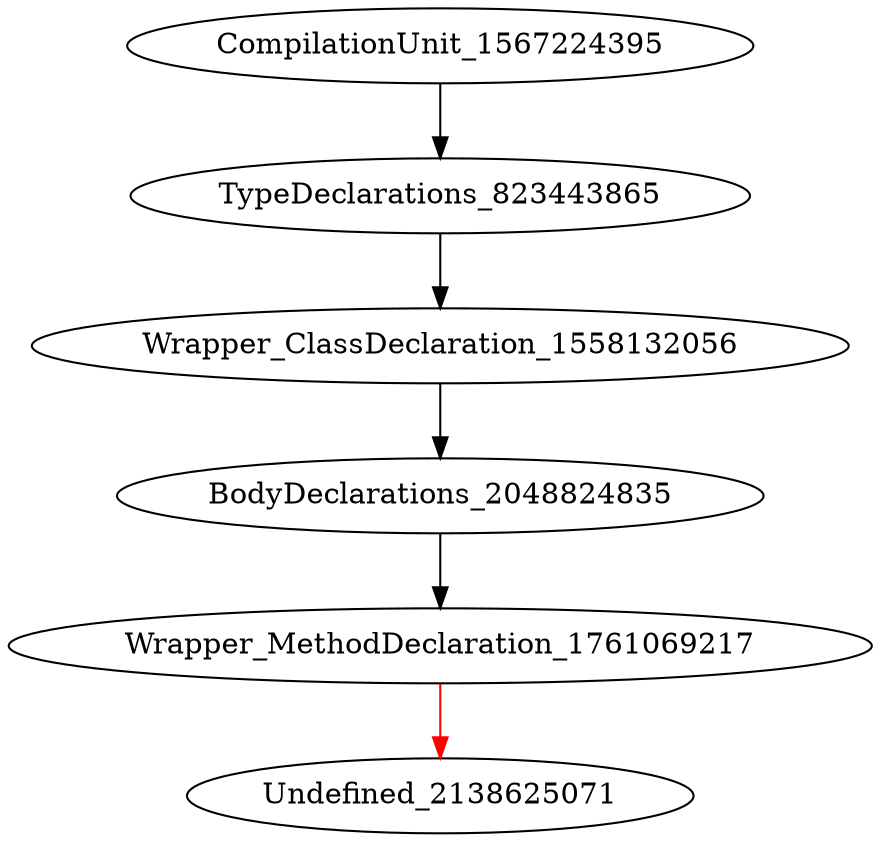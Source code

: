 digraph {
CompilationUnit_1567224395 -> TypeDeclarations_823443865
TypeDeclarations_823443865 -> Wrapper_ClassDeclaration_1558132056
Wrapper_ClassDeclaration_1558132056 -> BodyDeclarations_2048824835
BodyDeclarations_2048824835 -> Wrapper_MethodDeclaration_1761069217
Wrapper_MethodDeclaration_1761069217 -> Undefined_2138625071 [color = red] 
}